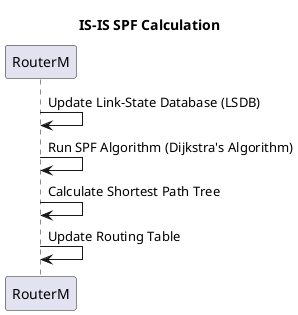 
@startuml IS-IS Shortest Path First (SPF) Calculation

title IS-IS SPF Calculation

participant RouterM

RouterM -> RouterM: Update Link-State Database (LSDB)
RouterM -> RouterM: Run SPF Algorithm (Dijkstra's Algorithm)
RouterM -> RouterM: Calculate Shortest Path Tree
RouterM -> RouterM: Update Routing Table

@enduml
